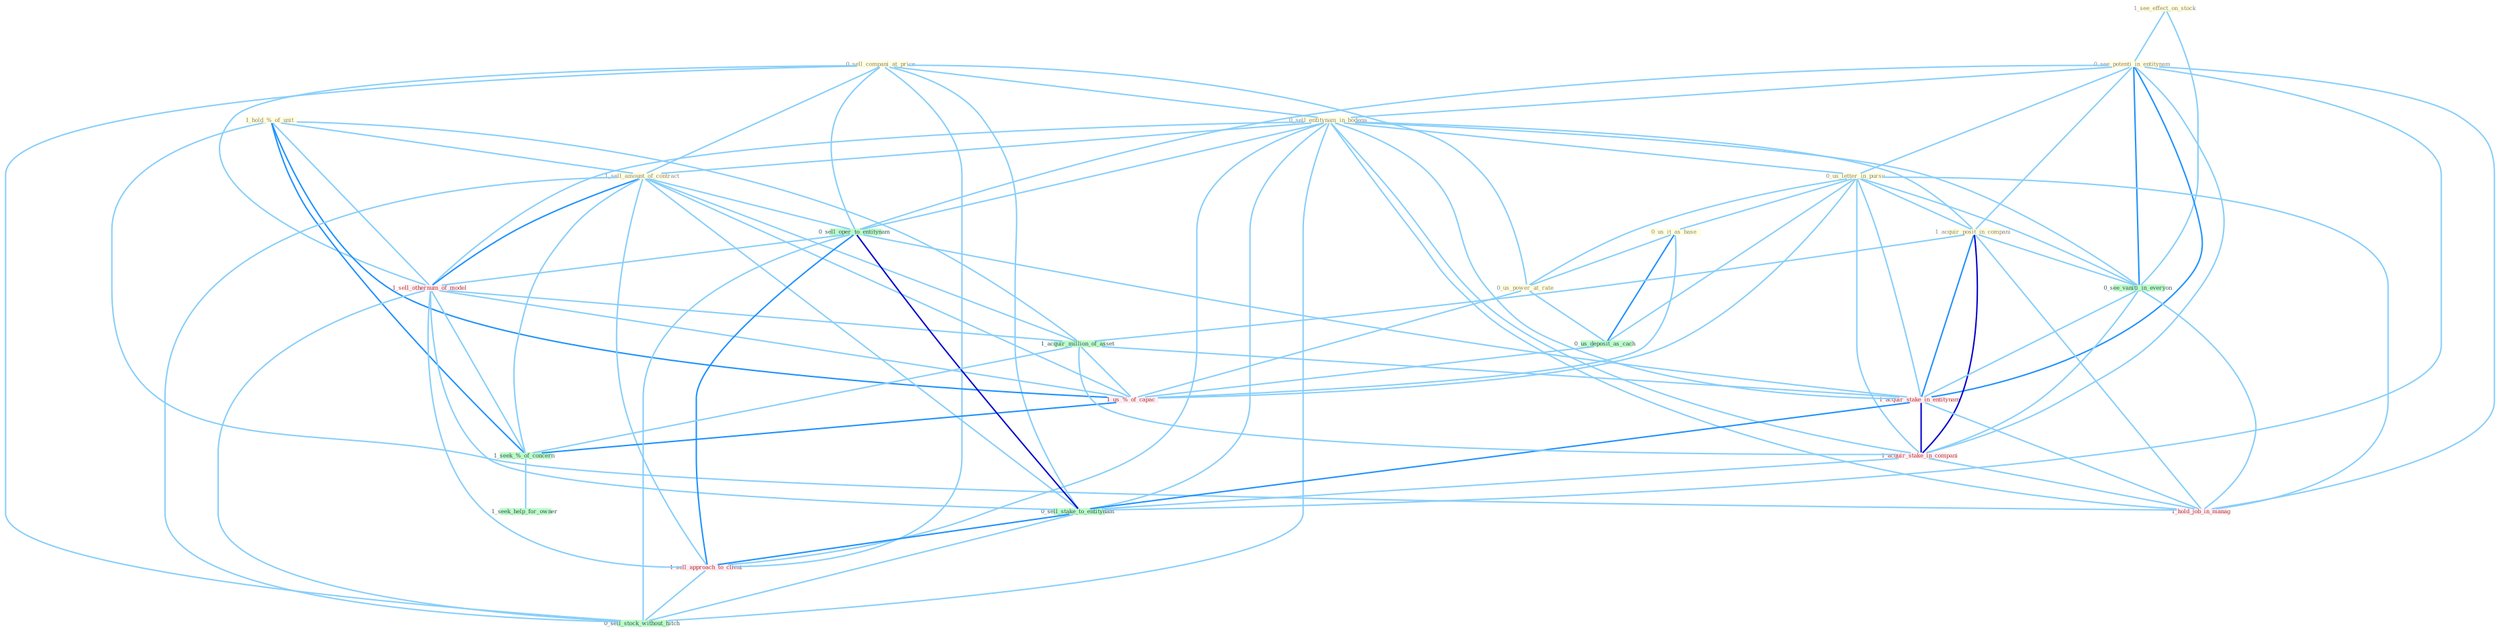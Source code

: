 Graph G{ 
    node
    [shape=polygon,style=filled,width=.5,height=.06,color="#BDFCC9",fixedsize=true,fontsize=4,
    fontcolor="#2f4f4f"];
    {node
    [color="#ffffe0", fontcolor="#8b7d6b"] "1_see_effect_on_stock " "0_sell_compani_at_price " "0_see_potenti_in_entitynam " "0_sell_entitynam_in_bodega " "0_us_letter_in_pursu " "1_hold_%_of_unit " "0_us_it_as_base " "0_us_power_at_rate " "1_sell_amount_of_contract " "1_acquir_posit_in_compani "}
{node [color="#fff0f5", fontcolor="#b22222"] "1_sell_othernum_of_model " "1_acquir_stake_in_entitynam " "1_acquir_stake_in_compani " "1_us_%_of_capac " "1_sell_approach_to_client " "1_hold_job_in_manag "}
edge [color="#B0E2FF"];

	"1_see_effect_on_stock " -- "0_see_potenti_in_entitynam " [w="1", color="#87cefa" ];
	"1_see_effect_on_stock " -- "0_see_vaniti_in_everyon " [w="1", color="#87cefa" ];
	"0_sell_compani_at_price " -- "0_sell_entitynam_in_bodega " [w="1", color="#87cefa" ];
	"0_sell_compani_at_price " -- "0_us_power_at_rate " [w="1", color="#87cefa" ];
	"0_sell_compani_at_price " -- "1_sell_amount_of_contract " [w="1", color="#87cefa" ];
	"0_sell_compani_at_price " -- "0_sell_oper_to_entitynam " [w="1", color="#87cefa" ];
	"0_sell_compani_at_price " -- "1_sell_othernum_of_model " [w="1", color="#87cefa" ];
	"0_sell_compani_at_price " -- "0_sell_stake_to_entitynam " [w="1", color="#87cefa" ];
	"0_sell_compani_at_price " -- "1_sell_approach_to_client " [w="1", color="#87cefa" ];
	"0_sell_compani_at_price " -- "0_sell_stock_without_hitch " [w="1", color="#87cefa" ];
	"0_see_potenti_in_entitynam " -- "0_sell_entitynam_in_bodega " [w="1", color="#87cefa" ];
	"0_see_potenti_in_entitynam " -- "0_us_letter_in_pursu " [w="1", color="#87cefa" ];
	"0_see_potenti_in_entitynam " -- "1_acquir_posit_in_compani " [w="1", color="#87cefa" ];
	"0_see_potenti_in_entitynam " -- "0_sell_oper_to_entitynam " [w="1", color="#87cefa" ];
	"0_see_potenti_in_entitynam " -- "0_see_vaniti_in_everyon " [w="2", color="#1e90ff" , len=0.8];
	"0_see_potenti_in_entitynam " -- "1_acquir_stake_in_entitynam " [w="2", color="#1e90ff" , len=0.8];
	"0_see_potenti_in_entitynam " -- "1_acquir_stake_in_compani " [w="1", color="#87cefa" ];
	"0_see_potenti_in_entitynam " -- "0_sell_stake_to_entitynam " [w="1", color="#87cefa" ];
	"0_see_potenti_in_entitynam " -- "1_hold_job_in_manag " [w="1", color="#87cefa" ];
	"0_sell_entitynam_in_bodega " -- "0_us_letter_in_pursu " [w="1", color="#87cefa" ];
	"0_sell_entitynam_in_bodega " -- "1_sell_amount_of_contract " [w="1", color="#87cefa" ];
	"0_sell_entitynam_in_bodega " -- "1_acquir_posit_in_compani " [w="1", color="#87cefa" ];
	"0_sell_entitynam_in_bodega " -- "0_sell_oper_to_entitynam " [w="1", color="#87cefa" ];
	"0_sell_entitynam_in_bodega " -- "1_sell_othernum_of_model " [w="1", color="#87cefa" ];
	"0_sell_entitynam_in_bodega " -- "0_see_vaniti_in_everyon " [w="1", color="#87cefa" ];
	"0_sell_entitynam_in_bodega " -- "1_acquir_stake_in_entitynam " [w="1", color="#87cefa" ];
	"0_sell_entitynam_in_bodega " -- "1_acquir_stake_in_compani " [w="1", color="#87cefa" ];
	"0_sell_entitynam_in_bodega " -- "0_sell_stake_to_entitynam " [w="1", color="#87cefa" ];
	"0_sell_entitynam_in_bodega " -- "1_sell_approach_to_client " [w="1", color="#87cefa" ];
	"0_sell_entitynam_in_bodega " -- "1_hold_job_in_manag " [w="1", color="#87cefa" ];
	"0_sell_entitynam_in_bodega " -- "0_sell_stock_without_hitch " [w="1", color="#87cefa" ];
	"0_us_letter_in_pursu " -- "0_us_it_as_base " [w="1", color="#87cefa" ];
	"0_us_letter_in_pursu " -- "0_us_power_at_rate " [w="1", color="#87cefa" ];
	"0_us_letter_in_pursu " -- "1_acquir_posit_in_compani " [w="1", color="#87cefa" ];
	"0_us_letter_in_pursu " -- "0_see_vaniti_in_everyon " [w="1", color="#87cefa" ];
	"0_us_letter_in_pursu " -- "0_us_deposit_as_cach " [w="1", color="#87cefa" ];
	"0_us_letter_in_pursu " -- "1_acquir_stake_in_entitynam " [w="1", color="#87cefa" ];
	"0_us_letter_in_pursu " -- "1_acquir_stake_in_compani " [w="1", color="#87cefa" ];
	"0_us_letter_in_pursu " -- "1_us_%_of_capac " [w="1", color="#87cefa" ];
	"0_us_letter_in_pursu " -- "1_hold_job_in_manag " [w="1", color="#87cefa" ];
	"1_hold_%_of_unit " -- "1_sell_amount_of_contract " [w="1", color="#87cefa" ];
	"1_hold_%_of_unit " -- "1_sell_othernum_of_model " [w="1", color="#87cefa" ];
	"1_hold_%_of_unit " -- "1_acquir_million_of_asset " [w="1", color="#87cefa" ];
	"1_hold_%_of_unit " -- "1_us_%_of_capac " [w="2", color="#1e90ff" , len=0.8];
	"1_hold_%_of_unit " -- "1_hold_job_in_manag " [w="1", color="#87cefa" ];
	"1_hold_%_of_unit " -- "1_seek_%_of_concern " [w="2", color="#1e90ff" , len=0.8];
	"0_us_it_as_base " -- "0_us_power_at_rate " [w="1", color="#87cefa" ];
	"0_us_it_as_base " -- "0_us_deposit_as_cach " [w="2", color="#1e90ff" , len=0.8];
	"0_us_it_as_base " -- "1_us_%_of_capac " [w="1", color="#87cefa" ];
	"0_us_power_at_rate " -- "0_us_deposit_as_cach " [w="1", color="#87cefa" ];
	"0_us_power_at_rate " -- "1_us_%_of_capac " [w="1", color="#87cefa" ];
	"1_sell_amount_of_contract " -- "0_sell_oper_to_entitynam " [w="1", color="#87cefa" ];
	"1_sell_amount_of_contract " -- "1_sell_othernum_of_model " [w="2", color="#1e90ff" , len=0.8];
	"1_sell_amount_of_contract " -- "1_acquir_million_of_asset " [w="1", color="#87cefa" ];
	"1_sell_amount_of_contract " -- "0_sell_stake_to_entitynam " [w="1", color="#87cefa" ];
	"1_sell_amount_of_contract " -- "1_us_%_of_capac " [w="1", color="#87cefa" ];
	"1_sell_amount_of_contract " -- "1_sell_approach_to_client " [w="1", color="#87cefa" ];
	"1_sell_amount_of_contract " -- "0_sell_stock_without_hitch " [w="1", color="#87cefa" ];
	"1_sell_amount_of_contract " -- "1_seek_%_of_concern " [w="1", color="#87cefa" ];
	"1_acquir_posit_in_compani " -- "0_see_vaniti_in_everyon " [w="1", color="#87cefa" ];
	"1_acquir_posit_in_compani " -- "1_acquir_million_of_asset " [w="1", color="#87cefa" ];
	"1_acquir_posit_in_compani " -- "1_acquir_stake_in_entitynam " [w="2", color="#1e90ff" , len=0.8];
	"1_acquir_posit_in_compani " -- "1_acquir_stake_in_compani " [w="3", color="#0000cd" , len=0.6];
	"1_acquir_posit_in_compani " -- "1_hold_job_in_manag " [w="1", color="#87cefa" ];
	"0_sell_oper_to_entitynam " -- "1_sell_othernum_of_model " [w="1", color="#87cefa" ];
	"0_sell_oper_to_entitynam " -- "1_acquir_stake_in_entitynam " [w="1", color="#87cefa" ];
	"0_sell_oper_to_entitynam " -- "0_sell_stake_to_entitynam " [w="3", color="#0000cd" , len=0.6];
	"0_sell_oper_to_entitynam " -- "1_sell_approach_to_client " [w="2", color="#1e90ff" , len=0.8];
	"0_sell_oper_to_entitynam " -- "0_sell_stock_without_hitch " [w="1", color="#87cefa" ];
	"1_sell_othernum_of_model " -- "1_acquir_million_of_asset " [w="1", color="#87cefa" ];
	"1_sell_othernum_of_model " -- "0_sell_stake_to_entitynam " [w="1", color="#87cefa" ];
	"1_sell_othernum_of_model " -- "1_us_%_of_capac " [w="1", color="#87cefa" ];
	"1_sell_othernum_of_model " -- "1_sell_approach_to_client " [w="1", color="#87cefa" ];
	"1_sell_othernum_of_model " -- "0_sell_stock_without_hitch " [w="1", color="#87cefa" ];
	"1_sell_othernum_of_model " -- "1_seek_%_of_concern " [w="1", color="#87cefa" ];
	"0_see_vaniti_in_everyon " -- "1_acquir_stake_in_entitynam " [w="1", color="#87cefa" ];
	"0_see_vaniti_in_everyon " -- "1_acquir_stake_in_compani " [w="1", color="#87cefa" ];
	"0_see_vaniti_in_everyon " -- "1_hold_job_in_manag " [w="1", color="#87cefa" ];
	"1_acquir_million_of_asset " -- "1_acquir_stake_in_entitynam " [w="1", color="#87cefa" ];
	"1_acquir_million_of_asset " -- "1_acquir_stake_in_compani " [w="1", color="#87cefa" ];
	"1_acquir_million_of_asset " -- "1_us_%_of_capac " [w="1", color="#87cefa" ];
	"1_acquir_million_of_asset " -- "1_seek_%_of_concern " [w="1", color="#87cefa" ];
	"0_us_deposit_as_cach " -- "1_us_%_of_capac " [w="1", color="#87cefa" ];
	"1_acquir_stake_in_entitynam " -- "1_acquir_stake_in_compani " [w="3", color="#0000cd" , len=0.6];
	"1_acquir_stake_in_entitynam " -- "0_sell_stake_to_entitynam " [w="2", color="#1e90ff" , len=0.8];
	"1_acquir_stake_in_entitynam " -- "1_hold_job_in_manag " [w="1", color="#87cefa" ];
	"1_acquir_stake_in_compani " -- "0_sell_stake_to_entitynam " [w="1", color="#87cefa" ];
	"1_acquir_stake_in_compani " -- "1_hold_job_in_manag " [w="1", color="#87cefa" ];
	"0_sell_stake_to_entitynam " -- "1_sell_approach_to_client " [w="2", color="#1e90ff" , len=0.8];
	"0_sell_stake_to_entitynam " -- "0_sell_stock_without_hitch " [w="1", color="#87cefa" ];
	"1_us_%_of_capac " -- "1_seek_%_of_concern " [w="2", color="#1e90ff" , len=0.8];
	"1_sell_approach_to_client " -- "0_sell_stock_without_hitch " [w="1", color="#87cefa" ];
	"1_seek_%_of_concern " -- "1_seek_help_for_owner " [w="1", color="#87cefa" ];
}
